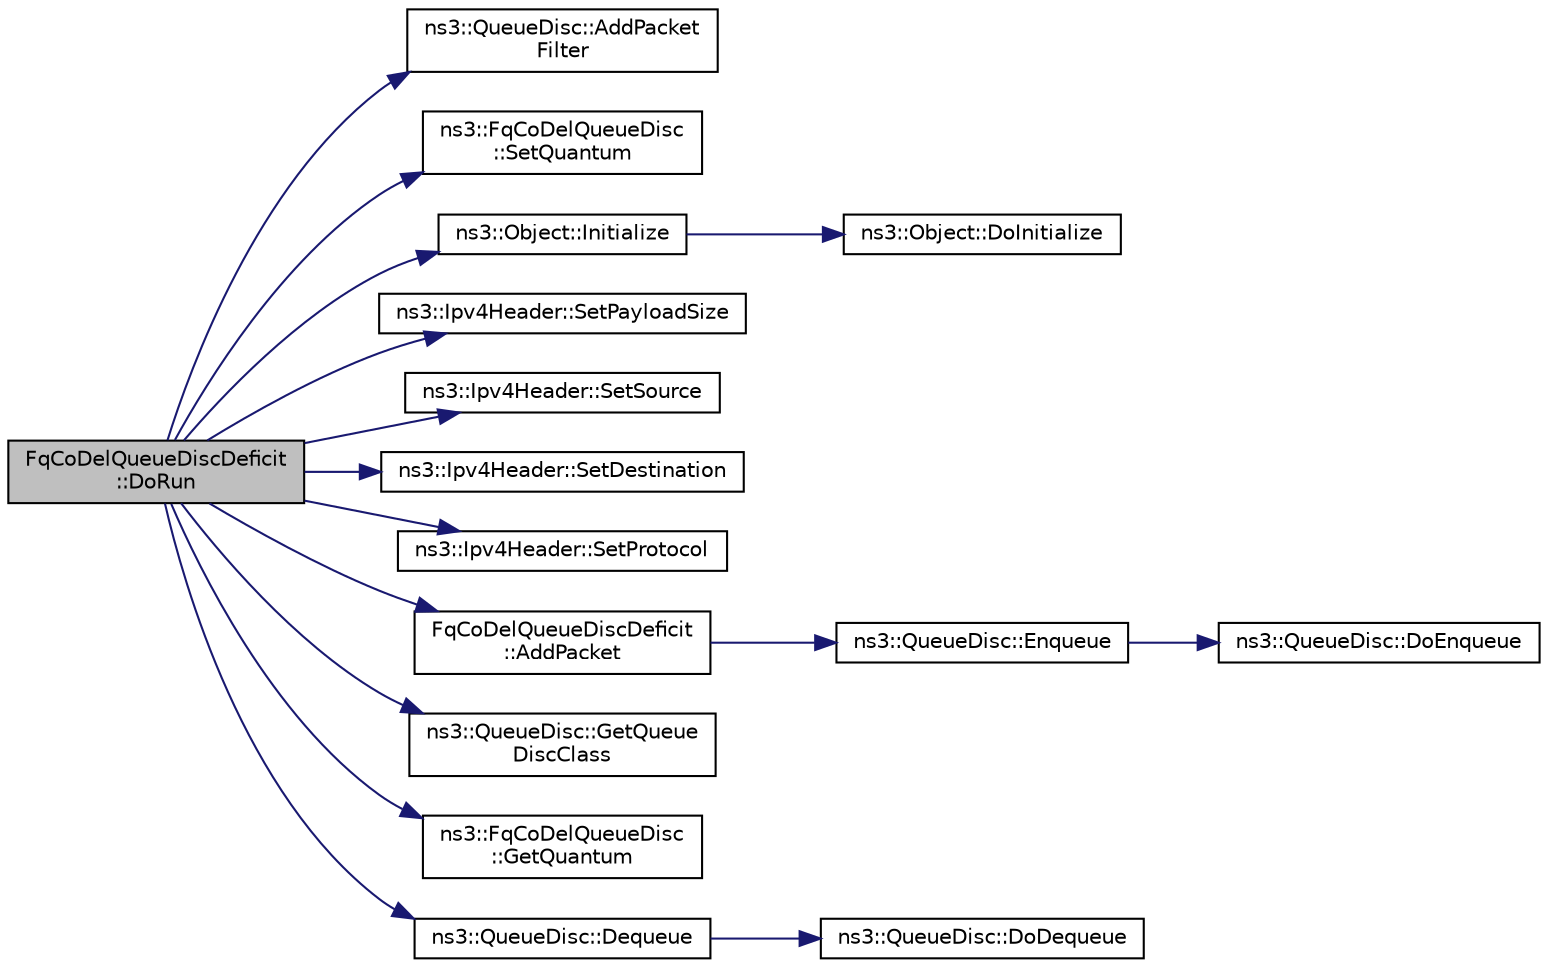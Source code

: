 digraph "FqCoDelQueueDiscDeficit::DoRun"
{
  edge [fontname="Helvetica",fontsize="10",labelfontname="Helvetica",labelfontsize="10"];
  node [fontname="Helvetica",fontsize="10",shape=record];
  rankdir="LR";
  Node1 [label="FqCoDelQueueDiscDeficit\l::DoRun",height=0.2,width=0.4,color="black", fillcolor="grey75", style="filled", fontcolor="black"];
  Node1 -> Node2 [color="midnightblue",fontsize="10",style="solid"];
  Node2 [label="ns3::QueueDisc::AddPacket\lFilter",height=0.2,width=0.4,color="black", fillcolor="white", style="filled",URL="$d0/d7b/classns3_1_1QueueDisc.html#a45efdc512f64cb8e0d57ad4f208ed4b7",tooltip="Add a packet filter to the tail of the list of filters used to classify packets. "];
  Node1 -> Node3 [color="midnightblue",fontsize="10",style="solid"];
  Node3 [label="ns3::FqCoDelQueueDisc\l::SetQuantum",height=0.2,width=0.4,color="black", fillcolor="white", style="filled",URL="$d3/df2/classns3_1_1FqCoDelQueueDisc.html#a3d7f222490f1df11be26ee4b3f0dfce5",tooltip="Set the quantum value. "];
  Node1 -> Node4 [color="midnightblue",fontsize="10",style="solid"];
  Node4 [label="ns3::Object::Initialize",height=0.2,width=0.4,color="black", fillcolor="white", style="filled",URL="$d9/d77/classns3_1_1Object.html#af4411cb29971772fcd09203474a95078"];
  Node4 -> Node5 [color="midnightblue",fontsize="10",style="solid"];
  Node5 [label="ns3::Object::DoInitialize",height=0.2,width=0.4,color="black", fillcolor="white", style="filled",URL="$d9/d77/classns3_1_1Object.html#af8482a521433409fb5c7f749398c9dbe"];
  Node1 -> Node6 [color="midnightblue",fontsize="10",style="solid"];
  Node6 [label="ns3::Ipv4Header::SetPayloadSize",height=0.2,width=0.4,color="black", fillcolor="white", style="filled",URL="$d9/df1/classns3_1_1Ipv4Header.html#a3e961181f7839619a68bb7a2dcd483b0"];
  Node1 -> Node7 [color="midnightblue",fontsize="10",style="solid"];
  Node7 [label="ns3::Ipv4Header::SetSource",height=0.2,width=0.4,color="black", fillcolor="white", style="filled",URL="$d9/df1/classns3_1_1Ipv4Header.html#af3c8c140e302ec4aa1dc885ce1dcc070"];
  Node1 -> Node8 [color="midnightblue",fontsize="10",style="solid"];
  Node8 [label="ns3::Ipv4Header::SetDestination",height=0.2,width=0.4,color="black", fillcolor="white", style="filled",URL="$d9/df1/classns3_1_1Ipv4Header.html#a154e584fb5418de7a5ce34dbb852de02"];
  Node1 -> Node9 [color="midnightblue",fontsize="10",style="solid"];
  Node9 [label="ns3::Ipv4Header::SetProtocol",height=0.2,width=0.4,color="black", fillcolor="white", style="filled",URL="$d9/df1/classns3_1_1Ipv4Header.html#aca424df8132b7717fb4c315fcb4ce4bf"];
  Node1 -> Node10 [color="midnightblue",fontsize="10",style="solid"];
  Node10 [label="FqCoDelQueueDiscDeficit\l::AddPacket",height=0.2,width=0.4,color="black", fillcolor="white", style="filled",URL="$df/dbf/classFqCoDelQueueDiscDeficit.html#a366b7108078d16452276b4be0b679ac9"];
  Node10 -> Node11 [color="midnightblue",fontsize="10",style="solid"];
  Node11 [label="ns3::QueueDisc::Enqueue",height=0.2,width=0.4,color="black", fillcolor="white", style="filled",URL="$d0/d7b/classns3_1_1QueueDisc.html#af452fb01b98fed312125163f1fe85431"];
  Node11 -> Node12 [color="midnightblue",fontsize="10",style="solid"];
  Node12 [label="ns3::QueueDisc::DoEnqueue",height=0.2,width=0.4,color="black", fillcolor="white", style="filled",URL="$d0/d7b/classns3_1_1QueueDisc.html#a22d77d2ec26e6fe5476d976d9d5e3a66"];
  Node1 -> Node13 [color="midnightblue",fontsize="10",style="solid"];
  Node13 [label="ns3::QueueDisc::GetQueue\lDiscClass",height=0.2,width=0.4,color="black", fillcolor="white", style="filled",URL="$d0/d7b/classns3_1_1QueueDisc.html#a584d228f7bff3f754d32793a38134556",tooltip="Get the i-th queue disc class. "];
  Node1 -> Node14 [color="midnightblue",fontsize="10",style="solid"];
  Node14 [label="ns3::FqCoDelQueueDisc\l::GetQuantum",height=0.2,width=0.4,color="black", fillcolor="white", style="filled",URL="$d3/df2/classns3_1_1FqCoDelQueueDisc.html#aa3825612fcd4bec24bd0d52e97bd89b5",tooltip="Get the quantum value. "];
  Node1 -> Node15 [color="midnightblue",fontsize="10",style="solid"];
  Node15 [label="ns3::QueueDisc::Dequeue",height=0.2,width=0.4,color="black", fillcolor="white", style="filled",URL="$d0/d7b/classns3_1_1QueueDisc.html#a6c13fc489822c1487f61c2289f2e3629"];
  Node15 -> Node16 [color="midnightblue",fontsize="10",style="solid"];
  Node16 [label="ns3::QueueDisc::DoDequeue",height=0.2,width=0.4,color="black", fillcolor="white", style="filled",URL="$d0/d7b/classns3_1_1QueueDisc.html#afefae1a05f45db101c2c75d67a440c63"];
}
